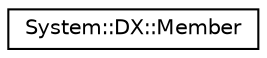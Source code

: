 digraph G
{
  edge [fontname="Helvetica",fontsize="10",labelfontname="Helvetica",labelfontsize="10"];
  node [fontname="Helvetica",fontsize="10",shape=record];
  rankdir="LR";
  Node1 [label="System::DX::Member",height=0.2,width=0.4,color="black", fillcolor="white", style="filled",URL="$class_system_1_1_d_x_1_1_member.html"];
}
